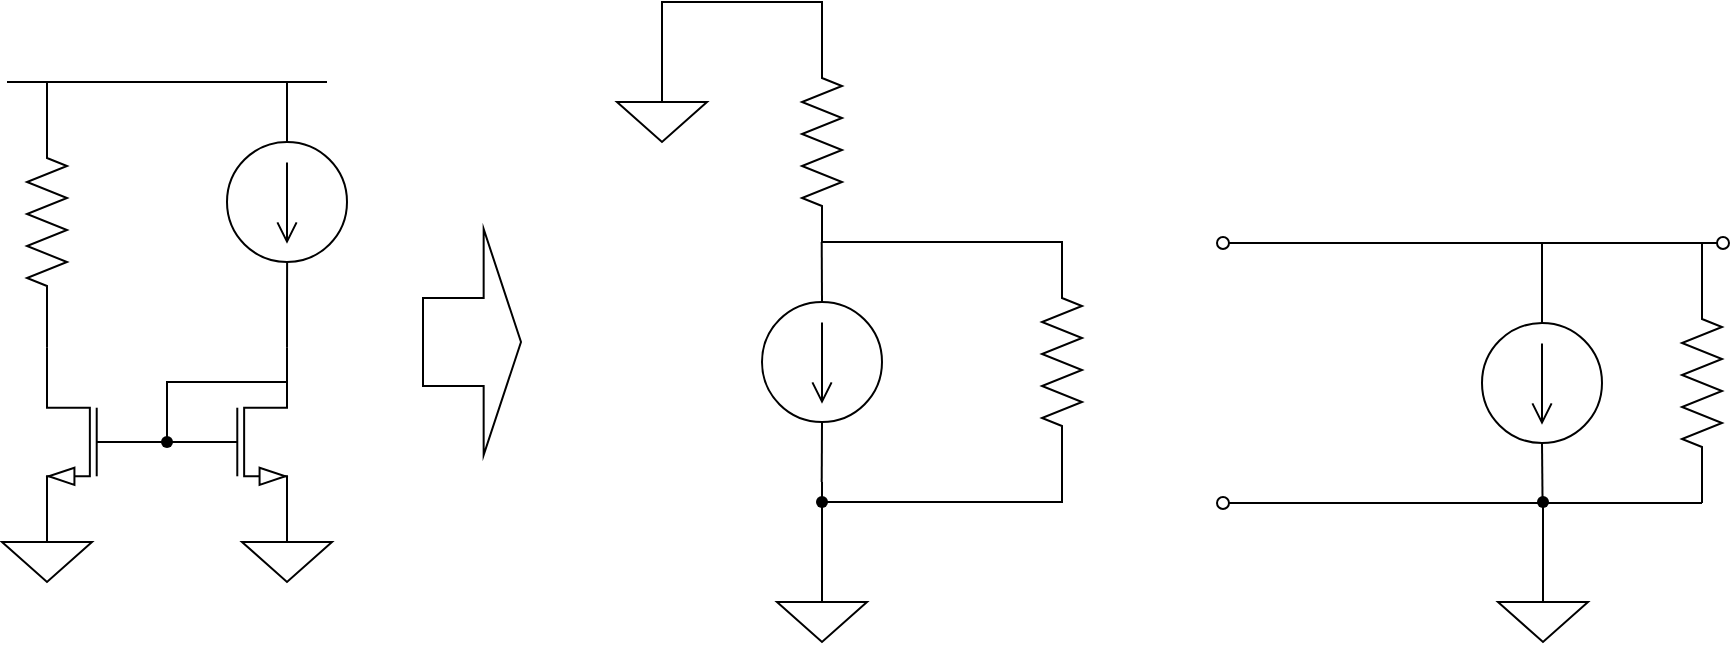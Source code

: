 <mxfile version="21.1.2" type="device">
  <diagram name="ページ1" id="FFMueQO-EUXQi7l5rMOx">
    <mxGraphModel dx="1182" dy="690" grid="1" gridSize="10" guides="0" tooltips="1" connect="1" arrows="0" fold="1" page="1" pageScale="1" pageWidth="827" pageHeight="1169" math="1" shadow="0">
      <root>
        <mxCell id="0" />
        <mxCell id="1" parent="0" />
        <mxCell id="jys84hhHYNoMnZiyULOi-4" style="edgeStyle=orthogonalEdgeStyle;rounded=0;orthogonalLoop=1;jettySize=auto;html=1;exitX=1;exitY=0;exitDx=0;exitDy=0;exitPerimeter=0;entryX=1;entryY=0.5;entryDx=0;entryDy=0;entryPerimeter=0;endArrow=none;endFill=0;" edge="1" parent="1" source="cbPaqE-doftvkdimma7p-13" target="jys84hhHYNoMnZiyULOi-3">
          <mxGeometry relative="1" as="geometry" />
        </mxCell>
        <mxCell id="cbPaqE-doftvkdimma7p-13" value="" style="verticalLabelPosition=bottom;shadow=0;dashed=0;align=center;html=1;verticalAlign=top;shape=mxgraph.electrical.transistors.nmos;pointerEvents=1;flipH=1;" parent="1" vertex="1">
          <mxGeometry x="132.5" y="530" width="60" height="100" as="geometry" />
        </mxCell>
        <mxCell id="SY9ngFIHZapkgAU1wPwu-58" style="edgeStyle=orthogonalEdgeStyle;shape=connector;rounded=0;orthogonalLoop=1;jettySize=auto;html=1;exitX=1;exitY=0;exitDx=0;exitDy=0;exitPerimeter=0;labelBackgroundColor=default;strokeColor=default;fontFamily=Helvetica;fontSize=11;fontColor=default;endArrow=none;endFill=0;" parent="1" source="cbPaqE-doftvkdimma7p-14" edge="1">
          <mxGeometry relative="1" as="geometry">
            <mxPoint x="252.556" y="490.0" as="targetPoint" />
          </mxGeometry>
        </mxCell>
        <mxCell id="cbPaqE-doftvkdimma7p-14" value="" style="verticalLabelPosition=bottom;shadow=0;dashed=0;align=center;html=1;verticalAlign=top;shape=mxgraph.electrical.transistors.nmos;pointerEvents=1;" parent="1" vertex="1">
          <mxGeometry x="192.5" y="530" width="60" height="100" as="geometry" />
        </mxCell>
        <mxCell id="cbPaqE-doftvkdimma7p-108" value="" style="group;flipV=1;flipH=1;" parent="1" vertex="1" connectable="0">
          <mxGeometry x="182.5" y="540" width="80" height="50" as="geometry" />
        </mxCell>
        <mxCell id="cbPaqE-doftvkdimma7p-109" value="" style="endArrow=none;html=1;rounded=0;labelBackgroundColor=default;strokeColor=default;fontFamily=Helvetica;fontSize=11;fontColor=default;shape=connector;" parent="cbPaqE-doftvkdimma7p-108" edge="1">
          <mxGeometry width="50" height="50" relative="1" as="geometry">
            <mxPoint x="70" y="10" as="sourcePoint" />
            <mxPoint x="10" y="40" as="targetPoint" />
            <Array as="points">
              <mxPoint x="10" y="10" />
            </Array>
          </mxGeometry>
        </mxCell>
        <mxCell id="cbPaqE-doftvkdimma7p-110" value="" style="shape=waypoint;sketch=0;fillStyle=solid;size=6;pointerEvents=1;points=[];fillColor=none;resizable=0;rotatable=0;perimeter=centerPerimeter;snapToPoint=1;" parent="cbPaqE-doftvkdimma7p-108" vertex="1">
          <mxGeometry y="30" width="20" height="20" as="geometry" />
        </mxCell>
        <mxCell id="SY9ngFIHZapkgAU1wPwu-5" value="" style="shape=flexArrow;endArrow=classic;html=1;rounded=0;endWidth=68;endSize=5.89;width=44;" parent="1" edge="1">
          <mxGeometry width="50" height="50" relative="1" as="geometry">
            <mxPoint x="320" y="530" as="sourcePoint" />
            <mxPoint x="370" y="530" as="targetPoint" />
          </mxGeometry>
        </mxCell>
        <mxCell id="jys84hhHYNoMnZiyULOi-7" style="edgeStyle=orthogonalEdgeStyle;shape=connector;rounded=0;orthogonalLoop=1;jettySize=auto;html=1;exitX=0.5;exitY=0;exitDx=0;exitDy=0;exitPerimeter=0;labelBackgroundColor=default;strokeColor=default;fontFamily=Helvetica;fontSize=11;fontColor=default;endArrow=none;endFill=0;" edge="1" parent="1" source="SY9ngFIHZapkgAU1wPwu-53">
          <mxGeometry relative="1" as="geometry">
            <mxPoint x="252.5" y="400" as="targetPoint" />
          </mxGeometry>
        </mxCell>
        <mxCell id="SY9ngFIHZapkgAU1wPwu-53" value="" style="pointerEvents=1;verticalLabelPosition=bottom;shadow=0;dashed=0;align=center;html=1;verticalAlign=top;shape=mxgraph.electrical.signal_sources.source;aspect=fixed;points=[[0.5,0,0],[1,0.5,0],[0.5,1,0],[0,0.5,0]];elSignalType=dc2;" parent="1" vertex="1">
          <mxGeometry x="222.5" y="430" width="60" height="60" as="geometry" />
        </mxCell>
        <mxCell id="SY9ngFIHZapkgAU1wPwu-57" value="" style="endArrow=none;html=1;rounded=0;labelBackgroundColor=default;strokeColor=default;fontFamily=Helvetica;fontSize=11;fontColor=default;shape=connector;" parent="1" edge="1">
          <mxGeometry width="50" height="50" relative="1" as="geometry">
            <mxPoint x="112.5" y="400" as="sourcePoint" />
            <mxPoint x="272.5" y="400" as="targetPoint" />
          </mxGeometry>
        </mxCell>
        <mxCell id="SY9ngFIHZapkgAU1wPwu-13" style="edgeStyle=orthogonalEdgeStyle;shape=connector;rounded=0;orthogonalLoop=1;jettySize=auto;html=1;exitX=0.5;exitY=0;exitDx=0;exitDy=0;exitPerimeter=0;labelBackgroundColor=default;strokeColor=default;fontFamily=Helvetica;fontSize=11;fontColor=default;endArrow=none;endFill=0;" parent="1" source="SY9ngFIHZapkgAU1wPwu-6" edge="1">
          <mxGeometry relative="1" as="geometry">
            <mxPoint x="519.857" y="480" as="targetPoint" />
          </mxGeometry>
        </mxCell>
        <mxCell id="SY9ngFIHZapkgAU1wPwu-14" style="edgeStyle=orthogonalEdgeStyle;shape=connector;rounded=0;orthogonalLoop=1;jettySize=auto;html=1;exitX=0.5;exitY=1;exitDx=0;exitDy=0;exitPerimeter=0;labelBackgroundColor=default;strokeColor=default;fontFamily=Helvetica;fontSize=11;fontColor=default;endArrow=none;endFill=0;" parent="1" source="SY9ngFIHZapkgAU1wPwu-6" edge="1">
          <mxGeometry relative="1" as="geometry">
            <mxPoint x="519.857" y="600" as="targetPoint" />
          </mxGeometry>
        </mxCell>
        <mxCell id="SY9ngFIHZapkgAU1wPwu-6" value="" style="pointerEvents=1;verticalLabelPosition=bottom;shadow=0;dashed=0;align=center;html=1;verticalAlign=top;shape=mxgraph.electrical.signal_sources.source;aspect=fixed;points=[[0.5,0,0],[1,0.5,0],[0.5,1,0],[0,0.5,0]];elSignalType=dc2;container=0;" parent="1" vertex="1">
          <mxGeometry x="490" y="510" width="60" height="60" as="geometry" />
        </mxCell>
        <mxCell id="SY9ngFIHZapkgAU1wPwu-11" style="edgeStyle=orthogonalEdgeStyle;rounded=0;orthogonalLoop=1;jettySize=auto;html=1;exitX=0;exitY=0.5;exitDx=0;exitDy=0;exitPerimeter=0;endArrow=none;endFill=0;" parent="1" source="SY9ngFIHZapkgAU1wPwu-10" edge="1">
          <mxGeometry relative="1" as="geometry">
            <mxPoint x="520" y="480" as="targetPoint" />
            <Array as="points">
              <mxPoint x="640" y="480" />
            </Array>
          </mxGeometry>
        </mxCell>
        <mxCell id="SY9ngFIHZapkgAU1wPwu-12" style="edgeStyle=orthogonalEdgeStyle;shape=connector;rounded=0;orthogonalLoop=1;jettySize=auto;html=1;exitDx=0;exitDy=0;exitPerimeter=0;labelBackgroundColor=default;strokeColor=default;fontFamily=Helvetica;fontSize=11;fontColor=default;endArrow=none;endFill=0;" parent="1" source="SY9ngFIHZapkgAU1wPwu-48" edge="1">
          <mxGeometry relative="1" as="geometry">
            <mxPoint x="520" y="600" as="targetPoint" />
            <Array as="points" />
          </mxGeometry>
        </mxCell>
        <mxCell id="SY9ngFIHZapkgAU1wPwu-10" value="" style="pointerEvents=1;verticalLabelPosition=bottom;shadow=0;dashed=0;align=center;html=1;verticalAlign=top;shape=mxgraph.electrical.resistors.resistor_2;direction=south;container=0;" parent="1" vertex="1">
          <mxGeometry x="630" y="490" width="20" height="100" as="geometry" />
        </mxCell>
        <mxCell id="SY9ngFIHZapkgAU1wPwu-62" value="" style="edgeStyle=orthogonalEdgeStyle;shape=connector;rounded=0;orthogonalLoop=1;jettySize=auto;html=1;exitX=1;exitY=0.5;exitDx=0;exitDy=0;exitPerimeter=0;labelBackgroundColor=default;strokeColor=default;fontFamily=Helvetica;fontSize=11;fontColor=default;endArrow=none;endFill=0;" parent="1" source="SY9ngFIHZapkgAU1wPwu-10" target="SY9ngFIHZapkgAU1wPwu-48" edge="1">
          <mxGeometry relative="1" as="geometry">
            <mxPoint x="520" y="600" as="targetPoint" />
            <mxPoint x="640" y="590" as="sourcePoint" />
            <Array as="points">
              <mxPoint x="640" y="610" />
              <mxPoint x="520" y="610" />
            </Array>
          </mxGeometry>
        </mxCell>
        <mxCell id="SY9ngFIHZapkgAU1wPwu-48" value="" style="shape=waypoint;sketch=0;fillStyle=solid;size=6;pointerEvents=1;points=[];fillColor=none;resizable=0;rotatable=0;perimeter=centerPerimeter;snapToPoint=1;fontFamily=Helvetica;fontSize=11;fontColor=default;container=0;" parent="1" vertex="1">
          <mxGeometry x="510" y="600" width="20" height="20" as="geometry" />
        </mxCell>
        <mxCell id="SY9ngFIHZapkgAU1wPwu-63" value="" style="endArrow=none;html=1;rounded=0;labelBackgroundColor=default;strokeColor=default;fontFamily=Helvetica;fontSize=11;fontColor=default;shape=connector;" parent="1" edge="1">
          <mxGeometry width="50" height="50" relative="1" as="geometry">
            <mxPoint x="520" y="660" as="sourcePoint" />
            <mxPoint x="520" y="600" as="targetPoint" />
          </mxGeometry>
        </mxCell>
        <mxCell id="SY9ngFIHZapkgAU1wPwu-64" value="" style="verticalLabelPosition=bottom;align=center;dashed=0;html=1;verticalAlign=top;shape=mxgraph.pid.fittings.open_disc;fontFamily=Helvetica;fontSize=11;fontColor=default;rotation=-90;aspect=fixed;" parent="1" vertex="1">
          <mxGeometry x="725" y="470" width="6" height="21" as="geometry" />
        </mxCell>
        <mxCell id="SY9ngFIHZapkgAU1wPwu-65" value="" style="verticalLabelPosition=bottom;align=center;dashed=0;html=1;verticalAlign=top;shape=mxgraph.pid.fittings.open_disc;fontFamily=Helvetica;fontSize=11;fontColor=default;rotation=-90;aspect=fixed;" parent="1" vertex="1">
          <mxGeometry x="725" y="600" width="6" height="21" as="geometry" />
        </mxCell>
        <mxCell id="SY9ngFIHZapkgAU1wPwu-68" style="edgeStyle=orthogonalEdgeStyle;shape=connector;rounded=0;orthogonalLoop=1;jettySize=auto;html=1;exitX=0.5;exitY=1;exitDx=0;exitDy=0;exitPerimeter=0;labelBackgroundColor=default;strokeColor=default;fontFamily=Helvetica;fontSize=11;fontColor=default;endArrow=none;endFill=0;" parent="1" source="SY9ngFIHZapkgAU1wPwu-66" edge="1">
          <mxGeometry relative="1" as="geometry">
            <mxPoint x="880.286" y="610.5" as="targetPoint" />
          </mxGeometry>
        </mxCell>
        <mxCell id="SY9ngFIHZapkgAU1wPwu-73" style="edgeStyle=orthogonalEdgeStyle;shape=connector;rounded=0;orthogonalLoop=1;jettySize=auto;html=1;exitX=0.5;exitY=0;exitDx=0;exitDy=0;exitPerimeter=0;labelBackgroundColor=default;strokeColor=default;fontFamily=Helvetica;fontSize=11;fontColor=default;endArrow=none;endFill=0;" parent="1" source="SY9ngFIHZapkgAU1wPwu-66" edge="1">
          <mxGeometry relative="1" as="geometry">
            <mxPoint x="880" y="480.5" as="targetPoint" />
          </mxGeometry>
        </mxCell>
        <mxCell id="SY9ngFIHZapkgAU1wPwu-66" value="" style="pointerEvents=1;verticalLabelPosition=bottom;shadow=0;dashed=0;align=center;html=1;verticalAlign=top;shape=mxgraph.electrical.signal_sources.source;aspect=fixed;points=[[0.5,0,0],[1,0.5,0],[0.5,1,0],[0,0.5,0]];elSignalType=dc2;container=0;" parent="1" vertex="1">
          <mxGeometry x="850" y="520.5" width="60" height="60" as="geometry" />
        </mxCell>
        <mxCell id="SY9ngFIHZapkgAU1wPwu-71" style="edgeStyle=orthogonalEdgeStyle;shape=connector;rounded=0;orthogonalLoop=1;jettySize=auto;html=1;exitX=1;exitY=0.5;exitDx=0;exitDy=0;exitPerimeter=0;labelBackgroundColor=default;strokeColor=default;fontFamily=Helvetica;fontSize=11;fontColor=default;endArrow=none;endFill=0;" parent="1" source="SY9ngFIHZapkgAU1wPwu-67" edge="1">
          <mxGeometry relative="1" as="geometry">
            <mxPoint x="960" y="610.5" as="targetPoint" />
          </mxGeometry>
        </mxCell>
        <mxCell id="SY9ngFIHZapkgAU1wPwu-72" style="edgeStyle=orthogonalEdgeStyle;shape=connector;rounded=0;orthogonalLoop=1;jettySize=auto;html=1;exitX=0;exitY=0.5;exitDx=0;exitDy=0;exitPerimeter=0;labelBackgroundColor=default;strokeColor=default;fontFamily=Helvetica;fontSize=11;fontColor=default;endArrow=none;endFill=0;" parent="1" source="SY9ngFIHZapkgAU1wPwu-67" edge="1">
          <mxGeometry relative="1" as="geometry">
            <mxPoint x="960" y="480.5" as="targetPoint" />
          </mxGeometry>
        </mxCell>
        <mxCell id="SY9ngFIHZapkgAU1wPwu-67" value="" style="pointerEvents=1;verticalLabelPosition=bottom;shadow=0;dashed=0;align=center;html=1;verticalAlign=top;shape=mxgraph.electrical.resistors.resistor_2;direction=south;container=0;" parent="1" vertex="1">
          <mxGeometry x="950" y="500.5" width="20" height="100" as="geometry" />
        </mxCell>
        <mxCell id="SY9ngFIHZapkgAU1wPwu-77" value="" style="endArrow=none;html=1;rounded=0;labelBackgroundColor=default;strokeColor=default;fontFamily=Helvetica;fontSize=11;fontColor=default;shape=connector;" parent="1" edge="1">
          <mxGeometry width="50" height="50" relative="1" as="geometry">
            <mxPoint x="880" y="480.5" as="sourcePoint" />
            <mxPoint x="960" y="480.5" as="targetPoint" />
          </mxGeometry>
        </mxCell>
        <mxCell id="SY9ngFIHZapkgAU1wPwu-78" value="" style="endArrow=none;html=1;rounded=0;labelBackgroundColor=default;strokeColor=default;fontFamily=Helvetica;fontSize=11;fontColor=default;shape=connector;" parent="1" edge="1">
          <mxGeometry width="50" height="50" relative="1" as="geometry">
            <mxPoint x="730" y="610.5" as="sourcePoint" />
            <mxPoint x="960" y="610.5" as="targetPoint" />
          </mxGeometry>
        </mxCell>
        <mxCell id="SY9ngFIHZapkgAU1wPwu-79" value="" style="endArrow=none;html=1;rounded=0;labelBackgroundColor=default;strokeColor=default;fontFamily=Helvetica;fontSize=11;fontColor=default;shape=connector;" parent="1" edge="1">
          <mxGeometry width="50" height="50" relative="1" as="geometry">
            <mxPoint x="730" y="480.5" as="sourcePoint" />
            <mxPoint x="960" y="480.5" as="targetPoint" />
          </mxGeometry>
        </mxCell>
        <mxCell id="jys84hhHYNoMnZiyULOi-1" value="" style="pointerEvents=1;verticalLabelPosition=bottom;shadow=0;dashed=0;align=center;html=1;verticalAlign=top;shape=mxgraph.electrical.signal_sources.signal_ground;" vertex="1" parent="1">
          <mxGeometry x="497.5" y="650" width="45" height="30" as="geometry" />
        </mxCell>
        <mxCell id="jys84hhHYNoMnZiyULOi-8" style="edgeStyle=orthogonalEdgeStyle;shape=connector;rounded=0;orthogonalLoop=1;jettySize=auto;html=1;exitX=0;exitY=0.5;exitDx=0;exitDy=0;exitPerimeter=0;labelBackgroundColor=default;strokeColor=default;fontFamily=Helvetica;fontSize=11;fontColor=default;endArrow=none;endFill=0;" edge="1" parent="1" source="jys84hhHYNoMnZiyULOi-3">
          <mxGeometry relative="1" as="geometry">
            <mxPoint x="132.5" y="400" as="targetPoint" />
          </mxGeometry>
        </mxCell>
        <mxCell id="jys84hhHYNoMnZiyULOi-3" value="" style="pointerEvents=1;verticalLabelPosition=bottom;shadow=0;dashed=0;align=center;html=1;verticalAlign=top;shape=mxgraph.electrical.resistors.resistor_2;direction=south;container=0;" vertex="1" parent="1">
          <mxGeometry x="122.5" y="420" width="20" height="100" as="geometry" />
        </mxCell>
        <mxCell id="jys84hhHYNoMnZiyULOi-5" value="" style="pointerEvents=1;verticalLabelPosition=bottom;shadow=0;dashed=0;align=center;html=1;verticalAlign=top;shape=mxgraph.electrical.signal_sources.signal_ground;fontFamily=Helvetica;fontSize=11;fontColor=default;" vertex="1" parent="1">
          <mxGeometry x="110" y="620" width="45" height="30" as="geometry" />
        </mxCell>
        <mxCell id="jys84hhHYNoMnZiyULOi-6" value="" style="pointerEvents=1;verticalLabelPosition=bottom;shadow=0;dashed=0;align=center;html=1;verticalAlign=top;shape=mxgraph.electrical.signal_sources.signal_ground;fontFamily=Helvetica;fontSize=11;fontColor=default;" vertex="1" parent="1">
          <mxGeometry x="230" y="620" width="45" height="30" as="geometry" />
        </mxCell>
        <mxCell id="jys84hhHYNoMnZiyULOi-9" value="" style="verticalLabelPosition=bottom;align=center;dashed=0;html=1;verticalAlign=top;shape=mxgraph.pid.fittings.open_disc;fontFamily=Helvetica;fontSize=11;fontColor=default;rotation=-90;aspect=fixed;direction=west;" vertex="1" parent="1">
          <mxGeometry x="960" y="470" width="6" height="21" as="geometry" />
        </mxCell>
        <mxCell id="jys84hhHYNoMnZiyULOi-14" style="edgeStyle=orthogonalEdgeStyle;shape=connector;rounded=0;orthogonalLoop=1;jettySize=auto;html=1;exitX=0;exitY=0.5;exitDx=0;exitDy=0;exitPerimeter=0;entryX=0.5;entryY=0;entryDx=0;entryDy=0;entryPerimeter=0;labelBackgroundColor=default;strokeColor=default;fontFamily=Helvetica;fontSize=11;fontColor=default;endArrow=none;endFill=0;" edge="1" parent="1" source="jys84hhHYNoMnZiyULOi-12" target="jys84hhHYNoMnZiyULOi-13">
          <mxGeometry relative="1" as="geometry" />
        </mxCell>
        <mxCell id="jys84hhHYNoMnZiyULOi-12" value="" style="pointerEvents=1;verticalLabelPosition=bottom;shadow=0;dashed=0;align=center;html=1;verticalAlign=top;shape=mxgraph.electrical.resistors.resistor_2;direction=south;container=0;" vertex="1" parent="1">
          <mxGeometry x="510" y="380" width="20" height="100" as="geometry" />
        </mxCell>
        <mxCell id="jys84hhHYNoMnZiyULOi-13" value="" style="pointerEvents=1;verticalLabelPosition=bottom;shadow=0;dashed=0;align=center;html=1;verticalAlign=top;shape=mxgraph.electrical.signal_sources.signal_ground;" vertex="1" parent="1">
          <mxGeometry x="417.5" y="400" width="45" height="30" as="geometry" />
        </mxCell>
        <mxCell id="jys84hhHYNoMnZiyULOi-15" value="" style="shape=waypoint;sketch=0;fillStyle=solid;size=6;pointerEvents=1;points=[];fillColor=none;resizable=0;rotatable=0;perimeter=centerPerimeter;snapToPoint=1;fontFamily=Helvetica;fontSize=11;fontColor=default;container=0;" vertex="1" parent="1">
          <mxGeometry x="870.5" y="600" width="20" height="20" as="geometry" />
        </mxCell>
        <mxCell id="jys84hhHYNoMnZiyULOi-18" style="edgeStyle=orthogonalEdgeStyle;shape=connector;rounded=0;orthogonalLoop=1;jettySize=auto;html=1;exitX=0.5;exitY=0;exitDx=0;exitDy=0;exitPerimeter=0;entryX=0.437;entryY=0.588;entryDx=0;entryDy=0;entryPerimeter=0;labelBackgroundColor=default;strokeColor=default;fontFamily=Helvetica;fontSize=11;fontColor=default;endArrow=none;endFill=0;" edge="1" parent="1" source="jys84hhHYNoMnZiyULOi-17" target="jys84hhHYNoMnZiyULOi-15">
          <mxGeometry relative="1" as="geometry" />
        </mxCell>
        <mxCell id="jys84hhHYNoMnZiyULOi-17" value="" style="pointerEvents=1;verticalLabelPosition=bottom;shadow=0;dashed=0;align=center;html=1;verticalAlign=top;shape=mxgraph.electrical.signal_sources.signal_ground;" vertex="1" parent="1">
          <mxGeometry x="858" y="650" width="45" height="30" as="geometry" />
        </mxCell>
      </root>
    </mxGraphModel>
  </diagram>
</mxfile>
